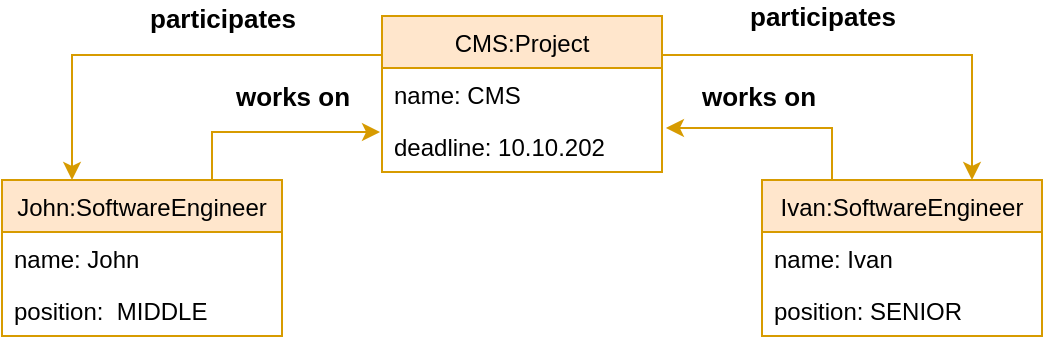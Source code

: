 <mxfile version="20.7.4" type="device"><diagram id="vckCr1OGbf0FxMJITQ8n" name="Page-1"><mxGraphModel dx="875" dy="516" grid="1" gridSize="10" guides="1" tooltips="1" connect="1" arrows="1" fold="1" page="1" pageScale="1" pageWidth="850" pageHeight="1100" math="0" shadow="0"><root><mxCell id="0"/><mxCell id="1" parent="0"/><mxCell id="opOTzkJJxw5vFo3FGcKo-13" style="edgeStyle=orthogonalEdgeStyle;rounded=0;orthogonalLoop=1;jettySize=auto;html=1;exitX=0;exitY=0.25;exitDx=0;exitDy=0;entryX=0.25;entryY=0;entryDx=0;entryDy=0;fillColor=#ffe6cc;strokeColor=#d79b00;" parent="1" source="opOTzkJJxw5vFo3FGcKo-1" target="opOTzkJJxw5vFo3FGcKo-5" edge="1"><mxGeometry relative="1" as="geometry"/></mxCell><mxCell id="opOTzkJJxw5vFo3FGcKo-17" value="participates" style="edgeLabel;html=1;align=center;verticalAlign=middle;resizable=0;points=[];fontSize=13;fontStyle=1" parent="opOTzkJJxw5vFo3FGcKo-13" vertex="1" connectable="0"><mxGeometry x="-0.108" y="-1" relative="1" as="geometry"><mxPoint x="17" y="-18" as="offset"/></mxGeometry></mxCell><mxCell id="opOTzkJJxw5vFo3FGcKo-16" style="edgeStyle=orthogonalEdgeStyle;rounded=0;orthogonalLoop=1;jettySize=auto;html=1;exitX=1;exitY=0.25;exitDx=0;exitDy=0;entryX=0.75;entryY=0;entryDx=0;entryDy=0;fillColor=#ffe6cc;strokeColor=#d79b00;" parent="1" source="opOTzkJJxw5vFo3FGcKo-1" target="opOTzkJJxw5vFo3FGcKo-9" edge="1"><mxGeometry relative="1" as="geometry"/></mxCell><mxCell id="opOTzkJJxw5vFo3FGcKo-1" value="CMS:Project" style="swimlane;fontStyle=0;childLayout=stackLayout;horizontal=1;startSize=26;fillColor=#ffe6cc;horizontalStack=0;resizeParent=1;resizeParentMax=0;resizeLast=0;collapsible=1;marginBottom=0;strokeColor=#d79b00;" parent="1" vertex="1"><mxGeometry x="300" y="200" width="140" height="78" as="geometry"/></mxCell><mxCell id="opOTzkJJxw5vFo3FGcKo-2" value="name: CMS" style="text;strokeColor=none;fillColor=none;align=left;verticalAlign=top;spacingLeft=4;spacingRight=4;overflow=hidden;rotatable=0;points=[[0,0.5],[1,0.5]];portConstraint=eastwest;" parent="opOTzkJJxw5vFo3FGcKo-1" vertex="1"><mxGeometry y="26" width="140" height="26" as="geometry"/></mxCell><mxCell id="opOTzkJJxw5vFo3FGcKo-3" value="deadline: 10.10.202" style="text;strokeColor=none;fillColor=none;align=left;verticalAlign=top;spacingLeft=4;spacingRight=4;overflow=hidden;rotatable=0;points=[[0,0.5],[1,0.5]];portConstraint=eastwest;" parent="opOTzkJJxw5vFo3FGcKo-1" vertex="1"><mxGeometry y="52" width="140" height="26" as="geometry"/></mxCell><mxCell id="opOTzkJJxw5vFo3FGcKo-14" style="edgeStyle=orthogonalEdgeStyle;rounded=0;orthogonalLoop=1;jettySize=auto;html=1;exitX=0.75;exitY=0;exitDx=0;exitDy=0;entryX=-0.007;entryY=0.231;entryDx=0;entryDy=0;entryPerimeter=0;fillColor=#ffe6cc;strokeColor=#d79b00;" parent="1" source="opOTzkJJxw5vFo3FGcKo-5" target="opOTzkJJxw5vFo3FGcKo-3" edge="1"><mxGeometry relative="1" as="geometry"/></mxCell><mxCell id="opOTzkJJxw5vFo3FGcKo-5" value="John:SoftwareEngineer" style="swimlane;fontStyle=0;childLayout=stackLayout;horizontal=1;startSize=26;fillColor=#ffe6cc;horizontalStack=0;resizeParent=1;resizeParentMax=0;resizeLast=0;collapsible=1;marginBottom=0;strokeColor=#d79b00;" parent="1" vertex="1"><mxGeometry x="110" y="282" width="140" height="78" as="geometry"/></mxCell><mxCell id="opOTzkJJxw5vFo3FGcKo-6" value="name: John" style="text;strokeColor=none;fillColor=none;align=left;verticalAlign=top;spacingLeft=4;spacingRight=4;overflow=hidden;rotatable=0;points=[[0,0.5],[1,0.5]];portConstraint=eastwest;" parent="opOTzkJJxw5vFo3FGcKo-5" vertex="1"><mxGeometry y="26" width="140" height="26" as="geometry"/></mxCell><mxCell id="opOTzkJJxw5vFo3FGcKo-7" value="position:  MIDDLE" style="text;strokeColor=none;fillColor=none;align=left;verticalAlign=top;spacingLeft=4;spacingRight=4;overflow=hidden;rotatable=0;points=[[0,0.5],[1,0.5]];portConstraint=eastwest;fontColor=#000000;" parent="opOTzkJJxw5vFo3FGcKo-5" vertex="1"><mxGeometry y="52" width="140" height="26" as="geometry"/></mxCell><mxCell id="opOTzkJJxw5vFo3FGcKo-15" style="edgeStyle=orthogonalEdgeStyle;rounded=0;orthogonalLoop=1;jettySize=auto;html=1;exitX=0.25;exitY=0;exitDx=0;exitDy=0;entryX=1.014;entryY=0.154;entryDx=0;entryDy=0;entryPerimeter=0;fillColor=#ffe6cc;strokeColor=#d79b00;" parent="1" source="opOTzkJJxw5vFo3FGcKo-9" target="opOTzkJJxw5vFo3FGcKo-3" edge="1"><mxGeometry relative="1" as="geometry"/></mxCell><mxCell id="opOTzkJJxw5vFo3FGcKo-9" value="Ivan:SoftwareEngineer" style="swimlane;fontStyle=0;childLayout=stackLayout;horizontal=1;startSize=26;fillColor=#ffe6cc;horizontalStack=0;resizeParent=1;resizeParentMax=0;resizeLast=0;collapsible=1;marginBottom=0;strokeColor=#d79b00;" parent="1" vertex="1"><mxGeometry x="490" y="282" width="140" height="78" as="geometry"/></mxCell><mxCell id="opOTzkJJxw5vFo3FGcKo-10" value="name: Ivan" style="text;strokeColor=none;fillColor=none;align=left;verticalAlign=top;spacingLeft=4;spacingRight=4;overflow=hidden;rotatable=0;points=[[0,0.5],[1,0.5]];portConstraint=eastwest;" parent="opOTzkJJxw5vFo3FGcKo-9" vertex="1"><mxGeometry y="26" width="140" height="26" as="geometry"/></mxCell><mxCell id="opOTzkJJxw5vFo3FGcKo-11" value="position: SENIOR" style="text;strokeColor=none;fillColor=none;align=left;verticalAlign=top;spacingLeft=4;spacingRight=4;overflow=hidden;rotatable=0;points=[[0,0.5],[1,0.5]];portConstraint=eastwest;" parent="opOTzkJJxw5vFo3FGcKo-9" vertex="1"><mxGeometry y="52" width="140" height="26" as="geometry"/></mxCell><mxCell id="opOTzkJJxw5vFo3FGcKo-18" value="participates" style="edgeLabel;html=1;align=center;verticalAlign=middle;resizable=0;points=[];fontSize=13;fontStyle=1" parent="1" vertex="1" connectable="0"><mxGeometry x="520" y="200" as="geometry"/></mxCell><mxCell id="opOTzkJJxw5vFo3FGcKo-19" value="works on" style="edgeLabel;html=1;align=center;verticalAlign=middle;resizable=0;points=[];fontSize=13;fontStyle=1" parent="1" vertex="1" connectable="0"><mxGeometry x="261" y="245" as="geometry"><mxPoint x="-6" y="-5" as="offset"/></mxGeometry></mxCell><mxCell id="opOTzkJJxw5vFo3FGcKo-20" value="works on" style="edgeLabel;html=1;align=center;verticalAlign=middle;resizable=0;points=[];fontSize=13;fontStyle=1" parent="1" vertex="1" connectable="0"><mxGeometry x="490" y="239" as="geometry"><mxPoint x="-2" y="1" as="offset"/></mxGeometry></mxCell></root></mxGraphModel></diagram></mxfile>